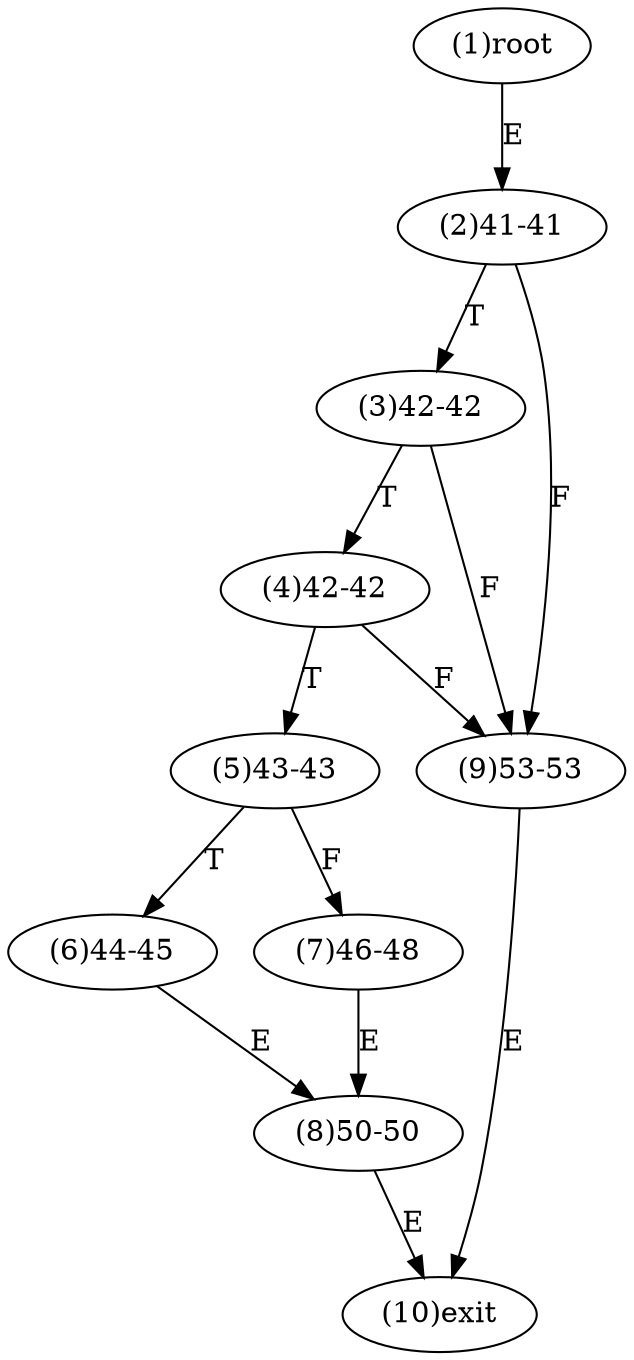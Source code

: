 digraph "" { 
1[ label="(1)root"];
2[ label="(2)41-41"];
3[ label="(3)42-42"];
4[ label="(4)42-42"];
5[ label="(5)43-43"];
6[ label="(6)44-45"];
7[ label="(7)46-48"];
8[ label="(8)50-50"];
9[ label="(9)53-53"];
10[ label="(10)exit"];
1->2[ label="E"];
2->9[ label="F"];
2->3[ label="T"];
3->9[ label="F"];
3->4[ label="T"];
4->9[ label="F"];
4->5[ label="T"];
5->7[ label="F"];
5->6[ label="T"];
6->8[ label="E"];
7->8[ label="E"];
8->10[ label="E"];
9->10[ label="E"];
}